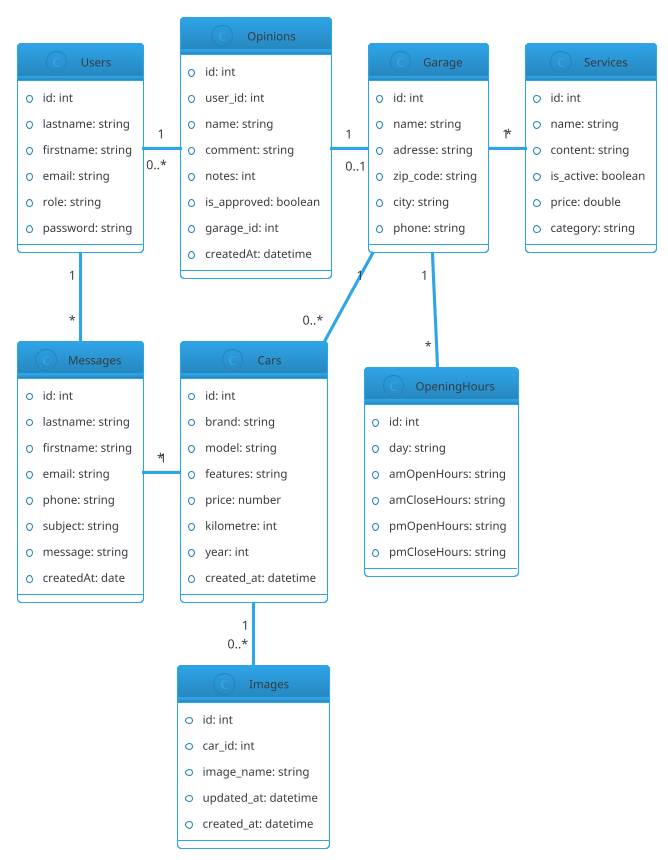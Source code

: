 @startuml
skinparam backgroundColor #FFFFFF
!theme cerulean-outline

class Garage {
    +id: int
    +name: string
    +adresse: string
    +zip_code: string
    +city: string
    +phone: string
}

class Cars {
    +id: int
    +brand: string
    +model: string
    +features: string
    +price: number
    +kilometre: int
    +year: int
    +created_at: datetime
}

class Images {
    +id: int
    +car_id: int
    +image_name: string
    +updated_at: datetime
    +created_at: datetime
}

class Users {
    +id: int
    +lastname: string
    +firstname: string
    +email: string
    +role: string
    +password: string
}

class Messages {
    +id: int
    +lastname: string
    +firstname: string
    +email: string
    +phone: string
    +subject: string
    +message: string
    +createdAt: date
}

class Opinions {
    +id: int
    +user_id: int
    +name: string
    +comment: string
    +notes: int
    +is_approved: boolean
    +garage_id: int
    +createdAt: datetime
}

class Services {
    +id: int
    +name: string
    +content: string
    +is_active: boolean
    +price: double
    +category: string
}

class OpeningHours {
    +id: int
    +day: string
    +amOpenHours: string
    +amCloseHours: string
    +pmOpenHours: string
    +pmCloseHours: string
}

Garage "1" -- "0..*" Cars
Cars "1" -- "0..*" Images
Messages "*" - "1" Cars
Users "1" - "0..*" Opinions
Users "1" -- "*" Messages
Opinions "1" - "0..1" Garage
Garage "1" - "*" Services
Garage "1" -- "*" OpeningHours

@enduml